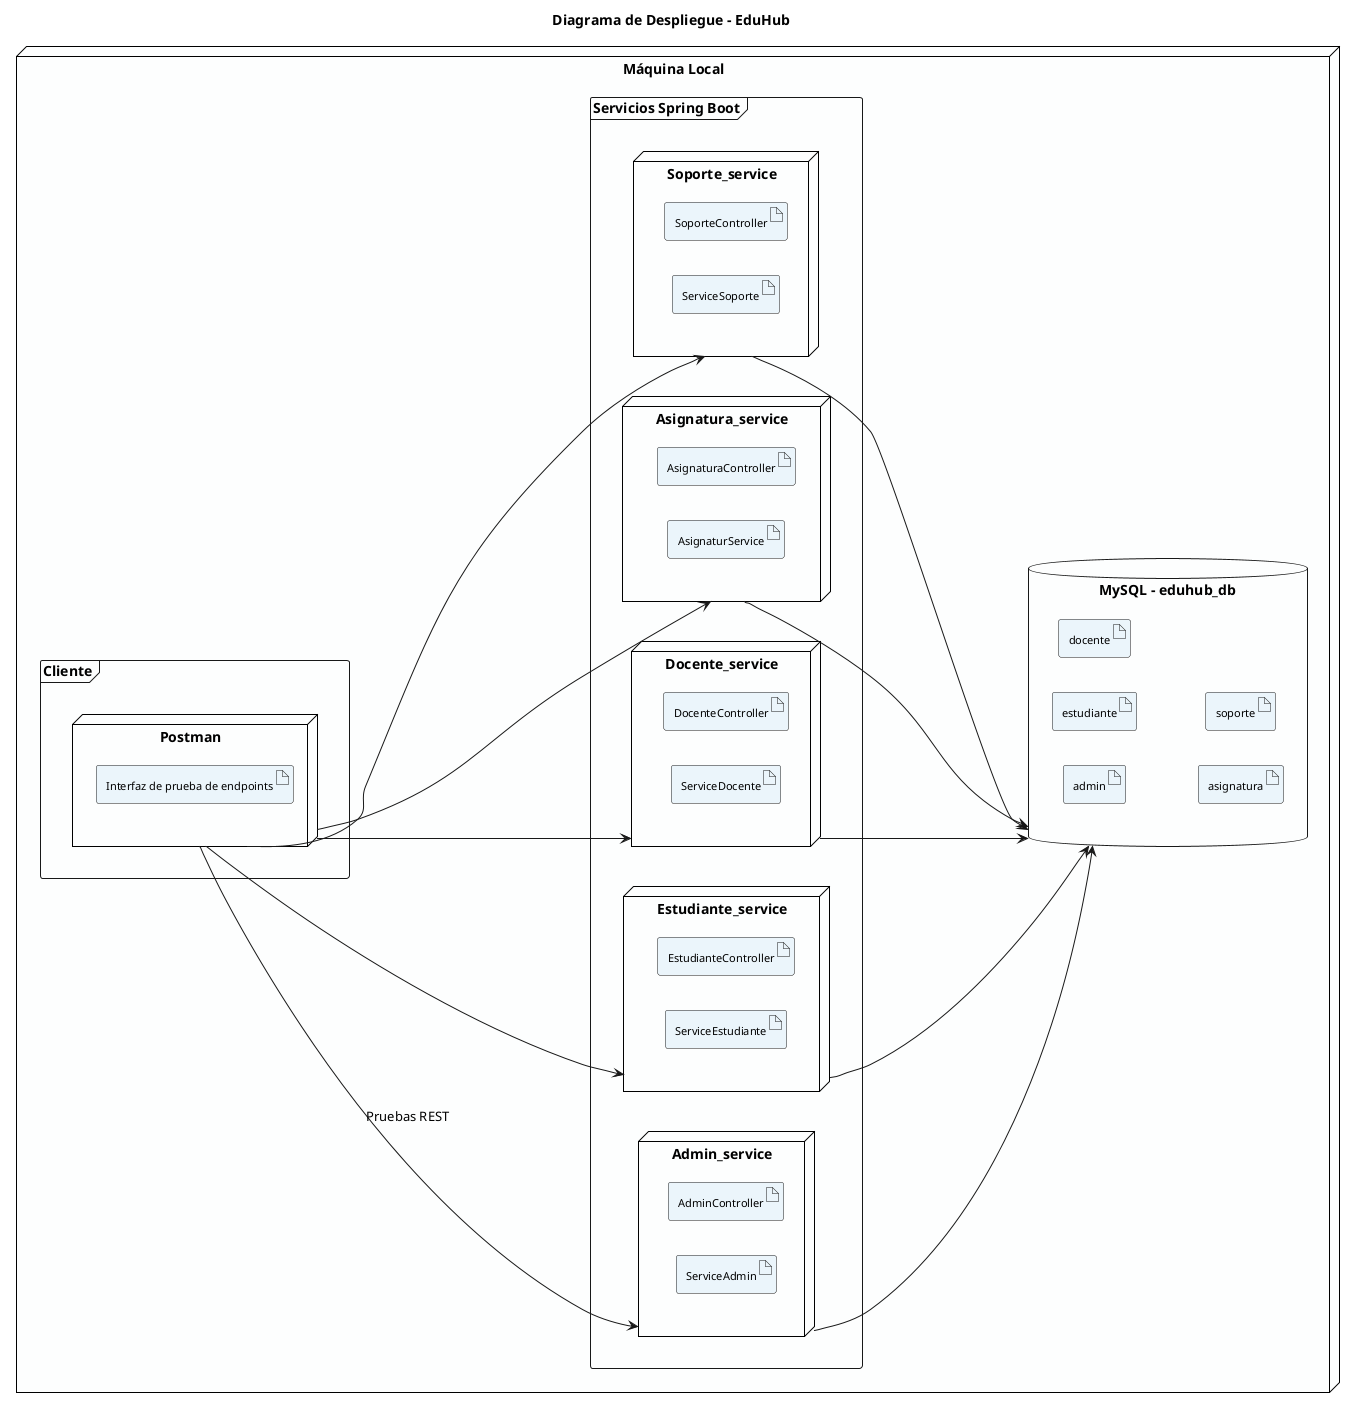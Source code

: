 @startuml
title Diagrama de Despliegue - EduHub

skinparam componentStyle rectangle
skinparam node {
  BackgroundColor #FDFEFE
  BorderColor Black
}
skinparam artifact {
  BackgroundColor #EBF5FB
  FontSize 11
}

left to right direction

node "Máquina Local" {

  frame "Cliente" {
    node "Postman" {
      artifact "Interfaz de prueba de endpoints"
    }
  }

  frame "Servicios Spring Boot" {
    node "Admin_service" {
      artifact "AdminController"
      artifact "ServiceAdmin"
    }

    node "Estudiante_service" {
      artifact "EstudianteController"
      artifact "ServiceEstudiante"
    }

    node "Docente_service" {
      artifact "DocenteController"
      artifact "ServiceDocente"
    }

    node "Asignatura_service" {
      artifact "AsignaturaController"
      artifact "AsignaturService"
    }

    node "Soporte_service" {
      artifact "SoporteController"
      artifact "ServiceSoporte"
    }
  }

  database "MySQL - eduhub_db" {
    artifact "admin"
    artifact "estudiante"
    artifact "docente"
    artifact "asignatura"
    artifact "soporte"
  }
}

"Postman" --> "Admin_service" : Pruebas REST
"Postman" --> "Estudiante_service"
"Postman" --> "Docente_service"
"Postman" --> "Asignatura_service"
"Postman" --> "Soporte_service"

"Admin_service" --> "MySQL - eduhub_db"
"Estudiante_service" --> "MySQL - eduhub_db"
"Docente_service" --> "MySQL - eduhub_db"
"Asignatura_service" --> "MySQL - eduhub_db"
"Soporte_service" --> "MySQL - eduhub_db"

@enduml
